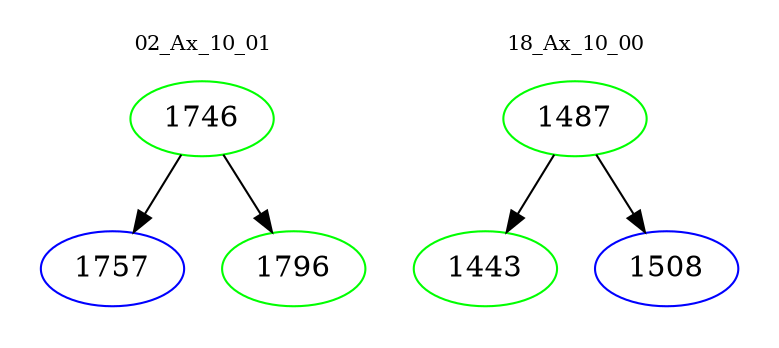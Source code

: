 digraph{
subgraph cluster_0 {
color = white
label = "02_Ax_10_01";
fontsize=10;
T0_1746 [label="1746", color="green"]
T0_1746 -> T0_1757 [color="black"]
T0_1757 [label="1757", color="blue"]
T0_1746 -> T0_1796 [color="black"]
T0_1796 [label="1796", color="green"]
}
subgraph cluster_1 {
color = white
label = "18_Ax_10_00";
fontsize=10;
T1_1487 [label="1487", color="green"]
T1_1487 -> T1_1443 [color="black"]
T1_1443 [label="1443", color="green"]
T1_1487 -> T1_1508 [color="black"]
T1_1508 [label="1508", color="blue"]
}
}
